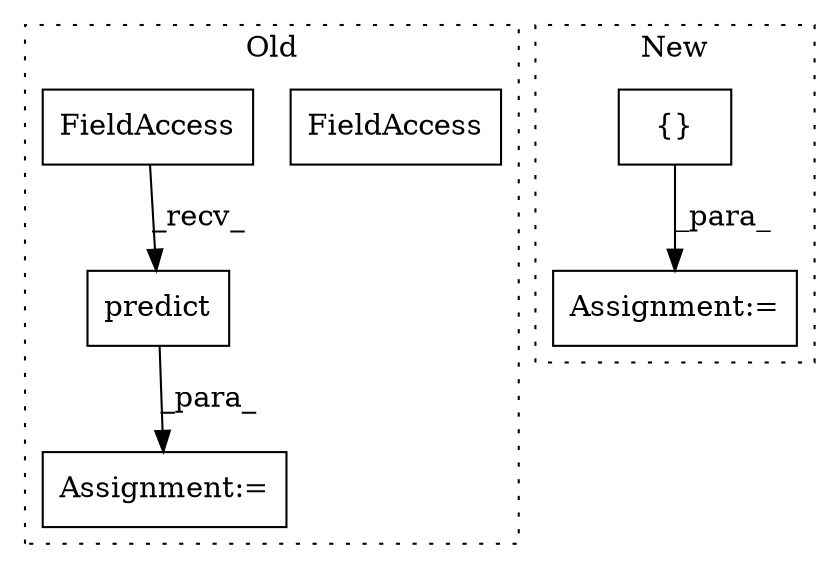 digraph G {
subgraph cluster0 {
1 [label="predict" a="32" s="9049,9077" l="8,1" shape="box"];
4 [label="Assignment:=" a="7" s="9178" l="1" shape="box"];
5 [label="FieldAccess" a="22" s="9034" l="14" shape="box"];
6 [label="FieldAccess" a="22" s="9034" l="14" shape="box"];
label = "Old";
style="dotted";
}
subgraph cluster1 {
2 [label="{}" a="4" s="7058" l="2" shape="box"];
3 [label="Assignment:=" a="7" s="7048" l="1" shape="box"];
label = "New";
style="dotted";
}
1 -> 4 [label="_para_"];
2 -> 3 [label="_para_"];
6 -> 1 [label="_recv_"];
}